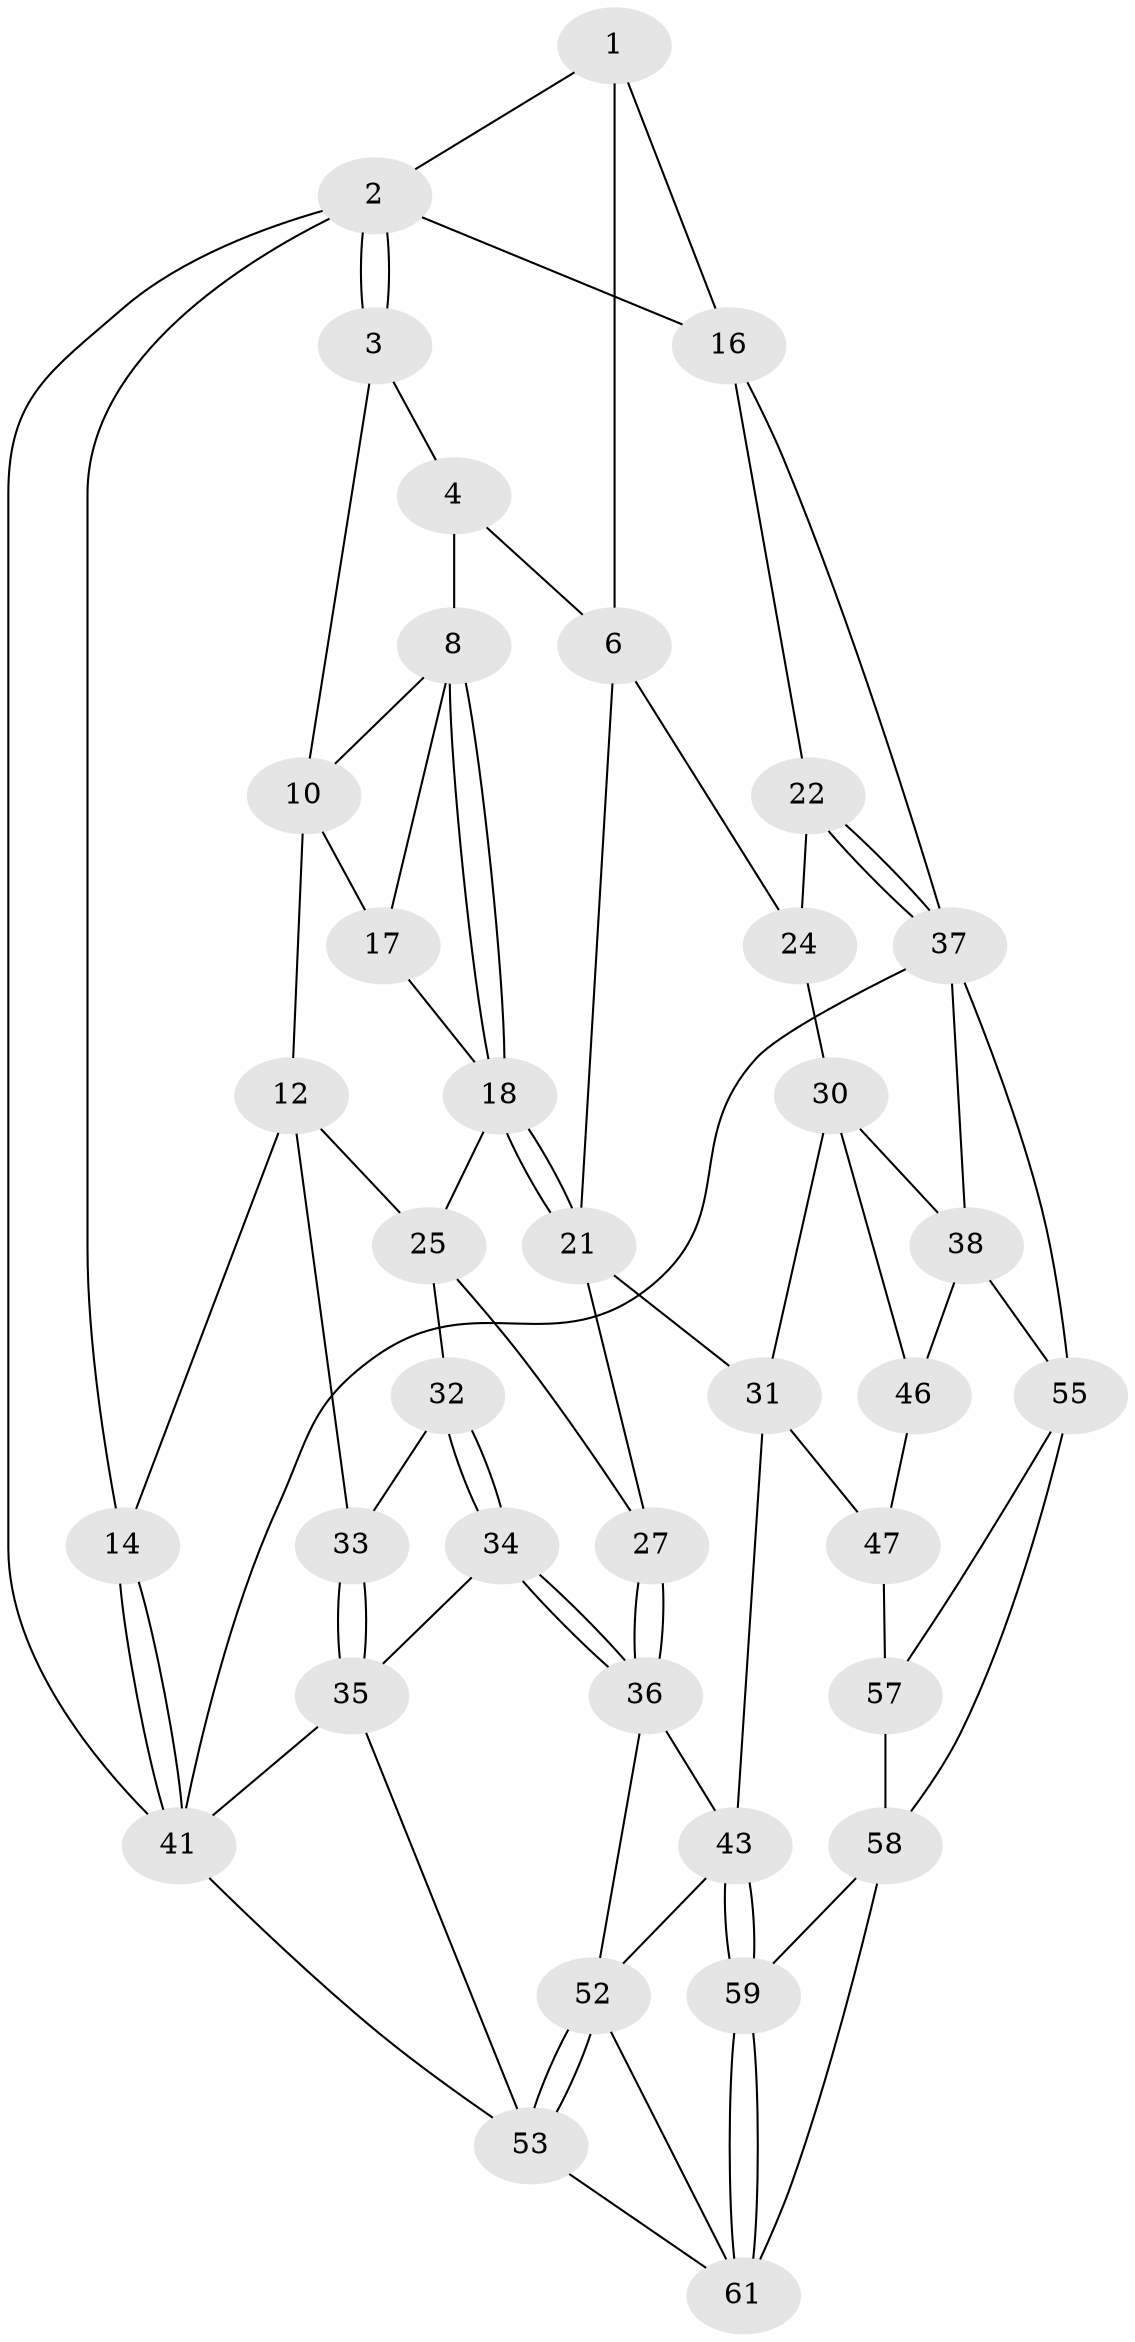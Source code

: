 // original degree distribution, {3: 0.03125, 5: 0.59375, 4: 0.203125, 6: 0.171875}
// Generated by graph-tools (version 1.1) at 2025/42/03/06/25 10:42:26]
// undirected, 37 vertices, 80 edges
graph export_dot {
graph [start="1"]
  node [color=gray90,style=filled];
  1 [pos="+0.4204293774373117+0",super="+5"];
  2 [pos="+0+0",super="+15"];
  3 [pos="+0.07336739056895149+0.06566686142886273"];
  4 [pos="+0.30906350913751657+0.15903014281094421",super="+7"];
  6 [pos="+0.5460465825799304+0.2774538797216927",super="+20"];
  8 [pos="+0.30154303721025083+0.3043563638771877",super="+9"];
  10 [pos="+0.12583373046553553+0.22034349423081787",super="+11"];
  12 [pos="+0.011184576377655155+0.46109783798050874",super="+13"];
  14 [pos="+0+0.518172083792869"];
  16 [pos="+1+0"];
  17 [pos="+0.12867716147728261+0.42821101276921864"];
  18 [pos="+0.32367639144692156+0.4672103457436181",super="+19"];
  21 [pos="+0.4003570693613551+0.5318875661787101",super="+26"];
  22 [pos="+0.9892846825226849+0.5554051713858293",super="+23"];
  24 [pos="+0.5892684285238644+0.41451404282376303",super="+29"];
  25 [pos="+0.23251231910434855+0.5769488377647439",super="+28"];
  27 [pos="+0.34750066023074716+0.6495527032521324"];
  30 [pos="+0.5829729099587202+0.6294084785604732",super="+39"];
  31 [pos="+0.49006827908225076+0.6733461276622155",super="+42"];
  32 [pos="+0.18060031201807047+0.6314101094527688"];
  33 [pos="+0.17194299081637401+0.6284257434751673"];
  34 [pos="+0.17402772489330132+0.7371633637256992"];
  35 [pos="+0.05519809550769744+0.7496376891217068",super="+40"];
  36 [pos="+0.27987889703242197+0.7803063271107001",super="+45"];
  37 [pos="+0.9879438276944357+0.5751126946495776",super="+54"];
  38 [pos="+0.8822850034524781+0.6681938227622501",super="+49"];
  41 [pos="+0+0.7534376804824748",super="+48"];
  43 [pos="+0.5097624687193281+0.8331962811367566",super="+44"];
  46 [pos="+0.6488316493108388+0.7844569295447658",super="+50"];
  47 [pos="+0.6389124750920736+0.7929607001799156",super="+51"];
  52 [pos="+0.2617072890360976+0.882255554998571",super="+56"];
  53 [pos="+0.19614787757068503+0.9442862181033876",super="+64"];
  55 [pos="+0.8787772943947668+1",super="+60"];
  57 [pos="+0.672619734274501+0.8885559007922418"];
  58 [pos="+0.5946155847338699+0.9144758690362245",super="+62"];
  59 [pos="+0.5130084005929835+0.8532433746020825"];
  61 [pos="+0.4481135144259234+1",super="+63"];
  1 -- 2;
  1 -- 16;
  1 -- 6;
  2 -- 3;
  2 -- 3;
  2 -- 16;
  2 -- 41;
  2 -- 14;
  3 -- 4;
  3 -- 10;
  4 -- 8;
  4 -- 6;
  6 -- 24;
  6 -- 21;
  8 -- 18;
  8 -- 18;
  8 -- 17;
  8 -- 10;
  10 -- 17;
  10 -- 12;
  12 -- 25;
  12 -- 33;
  12 -- 14;
  14 -- 41;
  14 -- 41;
  16 -- 22;
  16 -- 37;
  17 -- 18;
  18 -- 21;
  18 -- 21;
  18 -- 25;
  21 -- 27;
  21 -- 31;
  22 -- 37;
  22 -- 37;
  22 -- 24 [weight=2];
  24 -- 30;
  25 -- 32;
  25 -- 27;
  27 -- 36;
  27 -- 36;
  30 -- 31;
  30 -- 38;
  30 -- 46;
  31 -- 43;
  31 -- 47;
  32 -- 33;
  32 -- 34;
  32 -- 34;
  33 -- 35;
  33 -- 35;
  34 -- 35;
  34 -- 36;
  34 -- 36;
  35 -- 41;
  35 -- 53;
  36 -- 52;
  36 -- 43;
  37 -- 38;
  37 -- 41;
  37 -- 55;
  38 -- 46;
  38 -- 55;
  41 -- 53;
  43 -- 59;
  43 -- 59;
  43 -- 52;
  46 -- 47 [weight=2];
  47 -- 57;
  52 -- 53;
  52 -- 53;
  52 -- 61;
  53 -- 61;
  55 -- 57;
  55 -- 58;
  57 -- 58;
  58 -- 59;
  58 -- 61;
  59 -- 61;
  59 -- 61;
}
